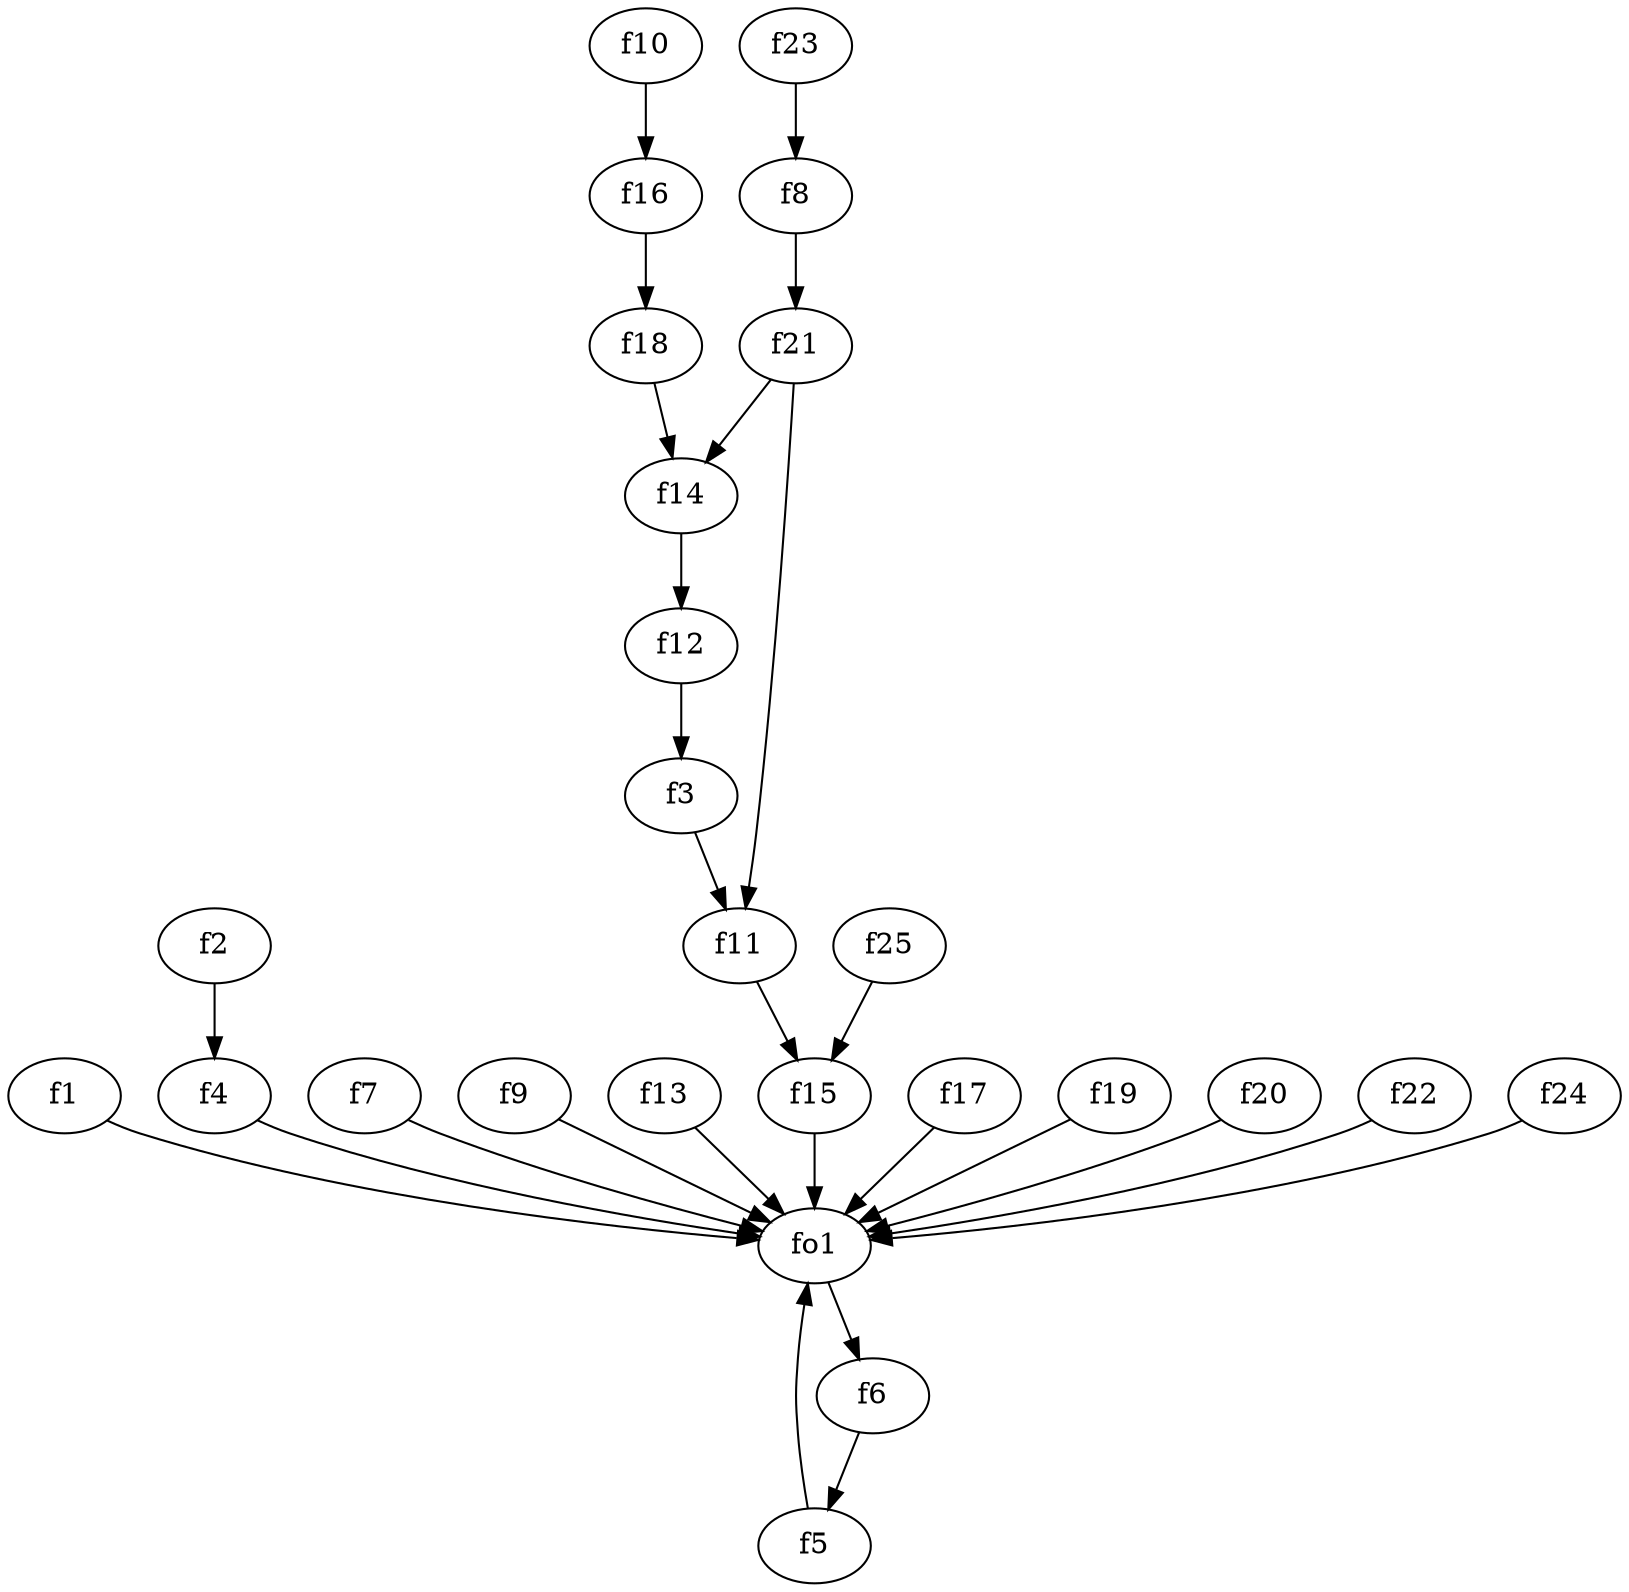 strict digraph  {
f1;
f2;
f3;
f4;
f5;
f6;
f7;
f8;
f9;
f10;
f11;
f12;
f13;
f14;
f15;
f16;
f17;
f18;
f19;
f20;
f21;
f22;
f23;
f24;
f25;
fo1;
f1 -> fo1  [weight=2];
f2 -> f4  [weight=2];
f3 -> f11  [weight=2];
f4 -> fo1  [weight=2];
f5 -> fo1  [weight=2];
f6 -> f5  [weight=2];
f7 -> fo1  [weight=2];
f8 -> f21  [weight=2];
f9 -> fo1  [weight=2];
f10 -> f16  [weight=2];
f11 -> f15  [weight=2];
f12 -> f3  [weight=2];
f13 -> fo1  [weight=2];
f14 -> f12  [weight=2];
f15 -> fo1  [weight=2];
f16 -> f18  [weight=2];
f17 -> fo1  [weight=2];
f18 -> f14  [weight=2];
f19 -> fo1  [weight=2];
f20 -> fo1  [weight=2];
f21 -> f11  [weight=2];
f21 -> f14  [weight=2];
f22 -> fo1  [weight=2];
f23 -> f8  [weight=2];
f24 -> fo1  [weight=2];
f25 -> f15  [weight=2];
fo1 -> f6  [weight=2];
}
